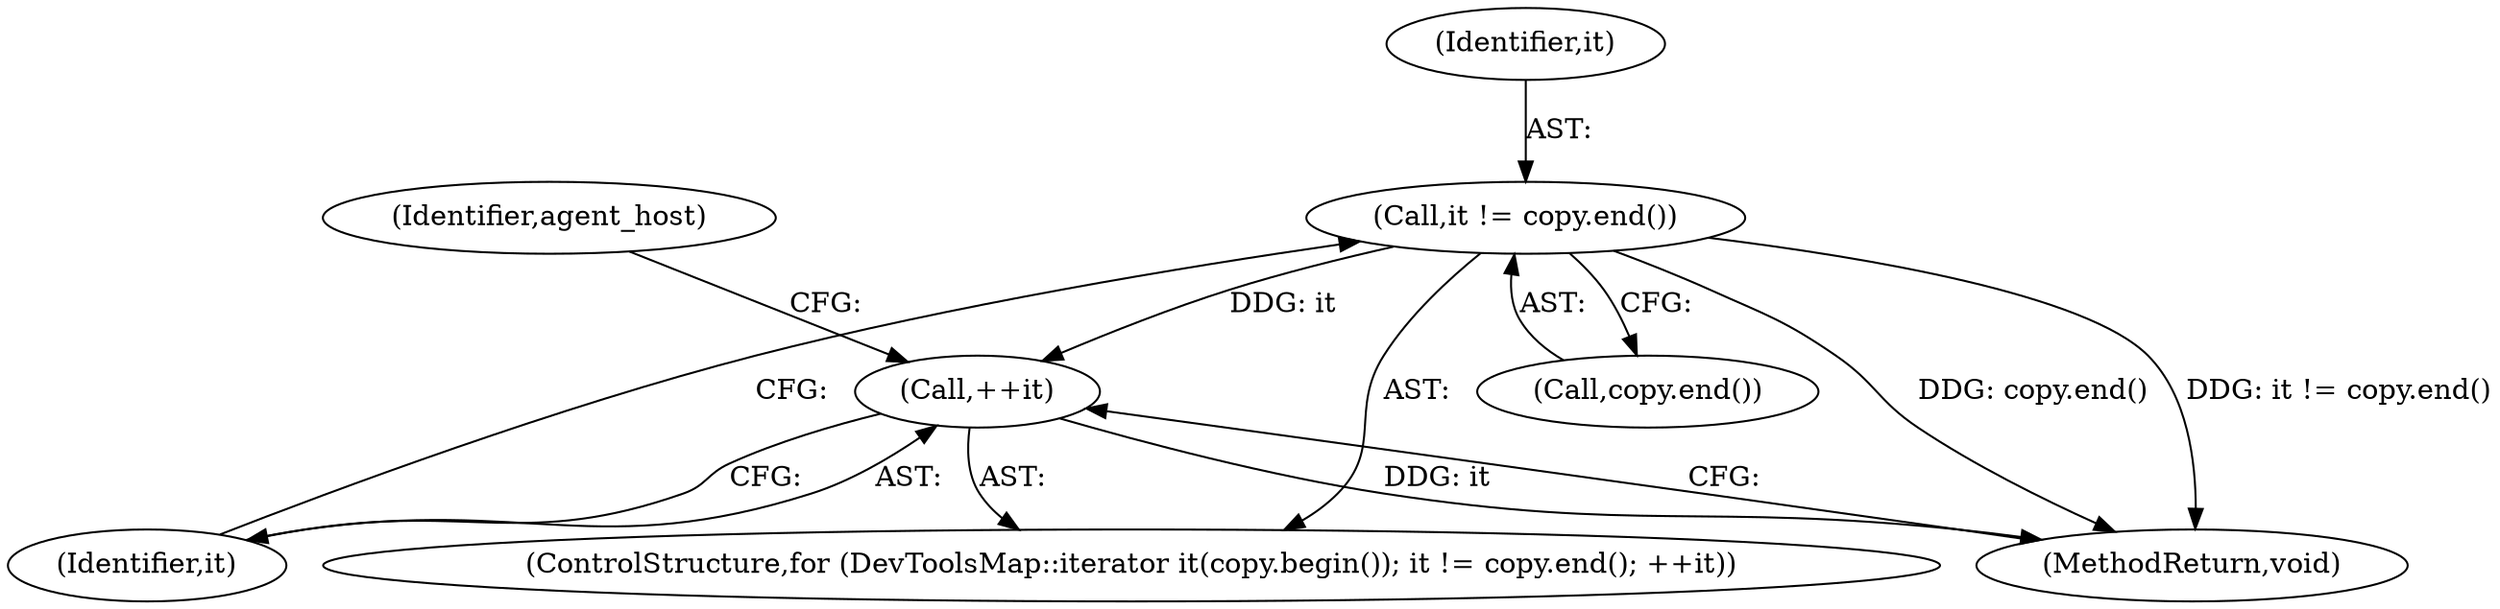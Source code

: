digraph "0_Chrome_2aec794f26098c7a361c27d7c8f57119631cca8a_6@API" {
"1000112" [label="(Call,it != copy.end())"];
"1000115" [label="(Call,++it)"];
"1000114" [label="(Call,copy.end())"];
"1000125" [label="(MethodReturn,void)"];
"1000113" [label="(Identifier,it)"];
"1000120" [label="(Identifier,agent_host)"];
"1000116" [label="(Identifier,it)"];
"1000110" [label="(ControlStructure,for (DevToolsMap::iterator it(copy.begin()); it != copy.end(); ++it))"];
"1000112" [label="(Call,it != copy.end())"];
"1000115" [label="(Call,++it)"];
"1000112" -> "1000110"  [label="AST: "];
"1000112" -> "1000114"  [label="CFG: "];
"1000113" -> "1000112"  [label="AST: "];
"1000114" -> "1000112"  [label="AST: "];
"1000116" -> "1000112"  [label="CFG: "];
"1000112" -> "1000125"  [label="DDG: copy.end()"];
"1000112" -> "1000125"  [label="DDG: it != copy.end()"];
"1000112" -> "1000115"  [label="DDG: it"];
"1000115" -> "1000110"  [label="AST: "];
"1000115" -> "1000116"  [label="CFG: "];
"1000116" -> "1000115"  [label="AST: "];
"1000120" -> "1000115"  [label="CFG: "];
"1000125" -> "1000115"  [label="CFG: "];
"1000115" -> "1000125"  [label="DDG: it"];
}
